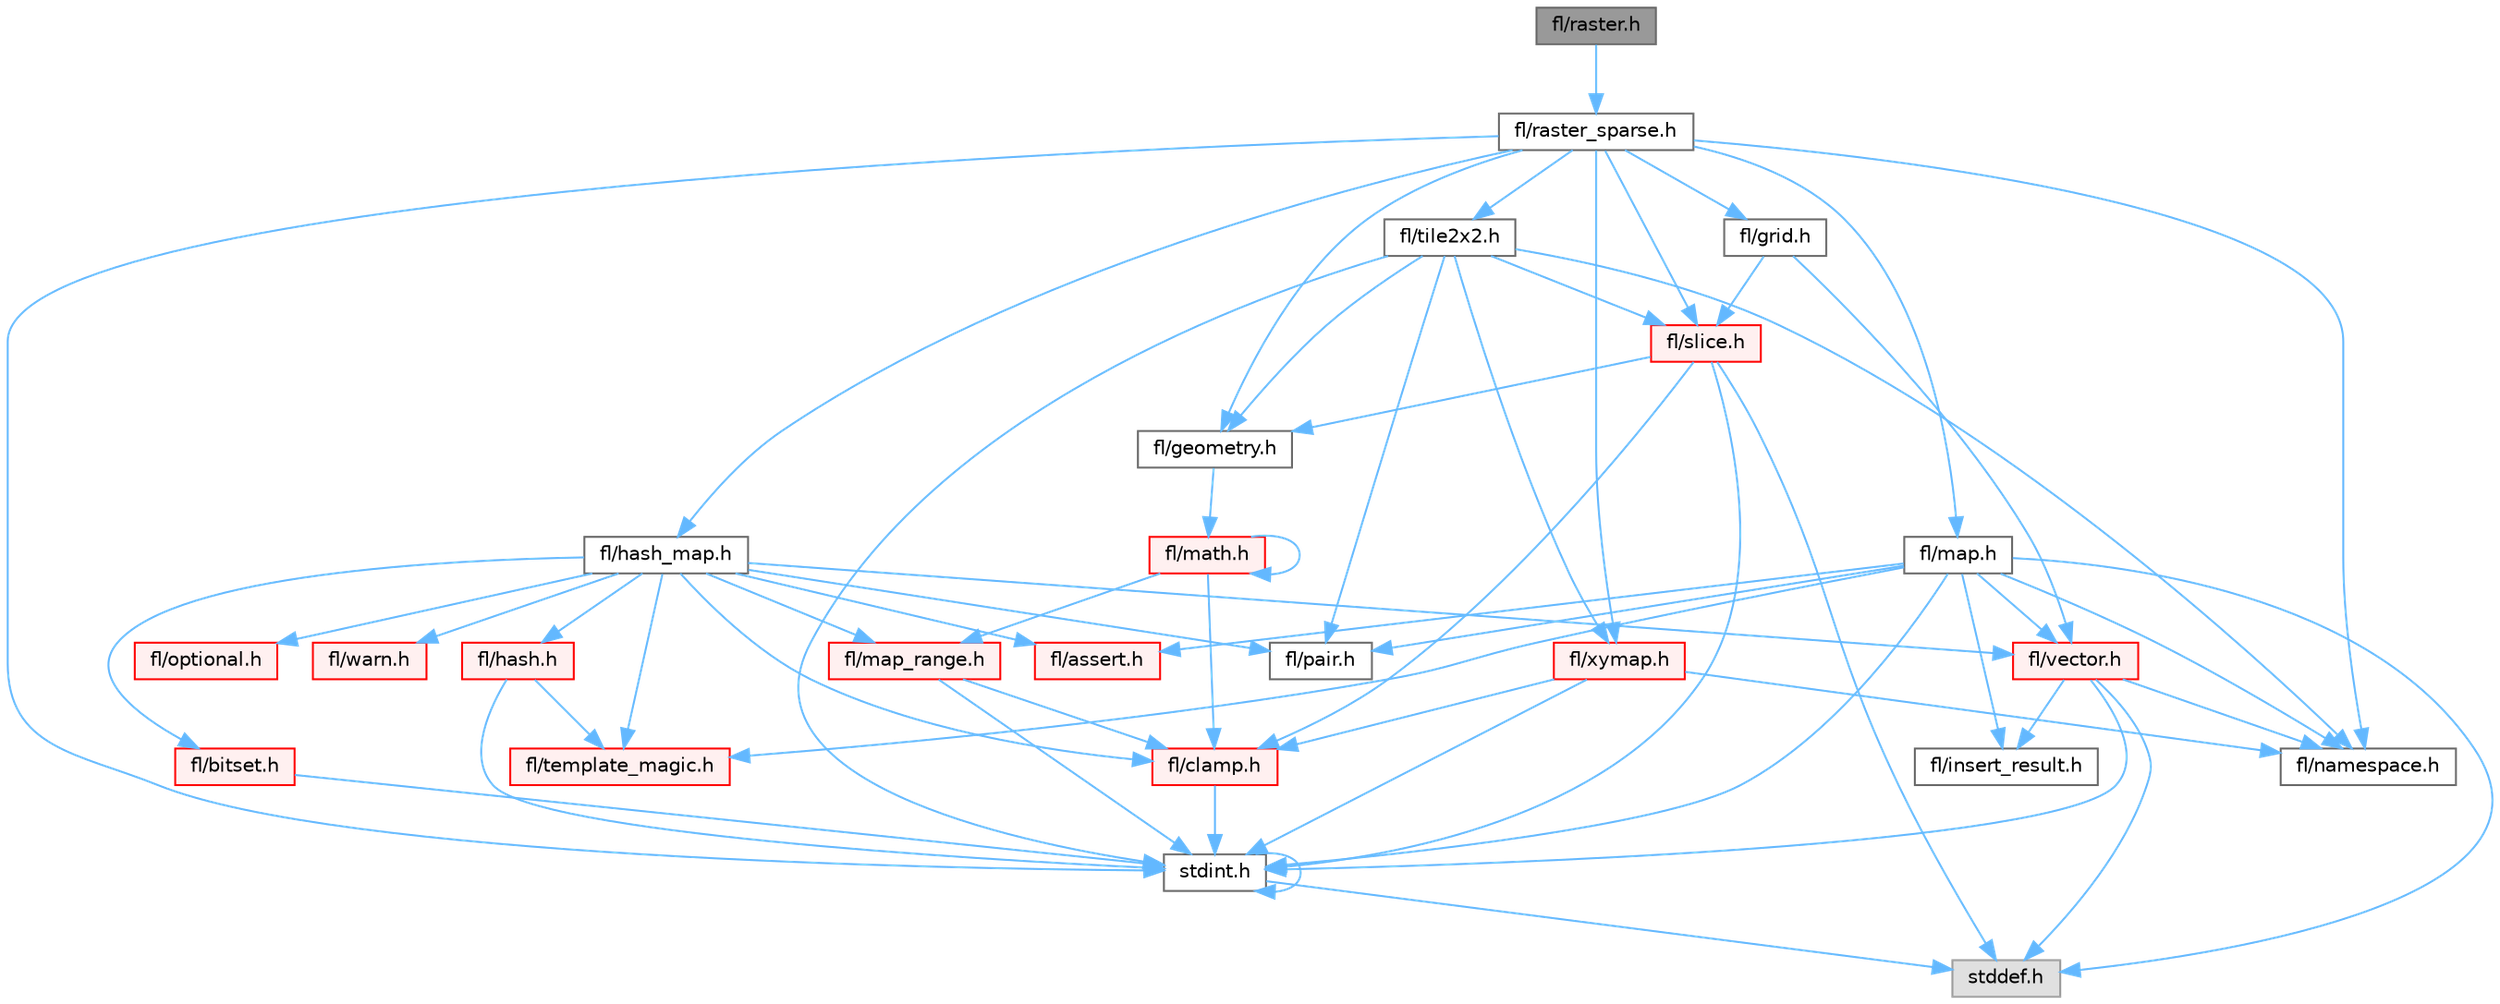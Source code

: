 digraph "fl/raster.h"
{
 // INTERACTIVE_SVG=YES
 // LATEX_PDF_SIZE
  bgcolor="transparent";
  edge [fontname=Helvetica,fontsize=10,labelfontname=Helvetica,labelfontsize=10];
  node [fontname=Helvetica,fontsize=10,shape=box,height=0.2,width=0.4];
  Node1 [id="Node000001",label="fl/raster.h",height=0.2,width=0.4,color="gray40", fillcolor="grey60", style="filled", fontcolor="black",tooltip=" "];
  Node1 -> Node2 [id="edge1_Node000001_Node000002",color="steelblue1",style="solid",tooltip=" "];
  Node2 [id="Node000002",label="fl/raster_sparse.h",height=0.2,width=0.4,color="grey40", fillcolor="white", style="filled",URL="$d4/df9/raster__sparse_8h.html",tooltip=" "];
  Node2 -> Node3 [id="edge2_Node000002_Node000003",color="steelblue1",style="solid",tooltip=" "];
  Node3 [id="Node000003",label="stdint.h",height=0.2,width=0.4,color="grey40", fillcolor="white", style="filled",URL="$df/dd8/stdint_8h.html",tooltip=" "];
  Node3 -> Node4 [id="edge3_Node000003_Node000004",color="steelblue1",style="solid",tooltip=" "];
  Node4 [id="Node000004",label="stddef.h",height=0.2,width=0.4,color="grey60", fillcolor="#E0E0E0", style="filled",tooltip=" "];
  Node3 -> Node3 [id="edge4_Node000003_Node000003",color="steelblue1",style="solid",tooltip=" "];
  Node2 -> Node5 [id="edge5_Node000002_Node000005",color="steelblue1",style="solid",tooltip=" "];
  Node5 [id="Node000005",label="fl/geometry.h",height=0.2,width=0.4,color="grey40", fillcolor="white", style="filled",URL="$d4/d67/geometry_8h.html",tooltip=" "];
  Node5 -> Node6 [id="edge6_Node000005_Node000006",color="steelblue1",style="solid",tooltip=" "];
  Node6 [id="Node000006",label="fl/math.h",height=0.2,width=0.4,color="red", fillcolor="#FFF0F0", style="filled",URL="$df/db1/math_8h.html",tooltip=" "];
  Node6 -> Node7 [id="edge7_Node000006_Node000007",color="steelblue1",style="solid",tooltip=" "];
  Node7 [id="Node000007",label="fl/clamp.h",height=0.2,width=0.4,color="red", fillcolor="#FFF0F0", style="filled",URL="$d6/dd3/clamp_8h.html",tooltip=" "];
  Node7 -> Node3 [id="edge8_Node000007_Node000003",color="steelblue1",style="solid",tooltip=" "];
  Node6 -> Node9 [id="edge9_Node000006_Node000009",color="steelblue1",style="solid",tooltip=" "];
  Node9 [id="Node000009",label="fl/map_range.h",height=0.2,width=0.4,color="red", fillcolor="#FFF0F0", style="filled",URL="$d1/d47/map__range_8h.html",tooltip=" "];
  Node9 -> Node3 [id="edge10_Node000009_Node000003",color="steelblue1",style="solid",tooltip=" "];
  Node9 -> Node7 [id="edge11_Node000009_Node000007",color="steelblue1",style="solid",tooltip=" "];
  Node6 -> Node6 [id="edge12_Node000006_Node000006",color="steelblue1",style="solid",tooltip=" "];
  Node2 -> Node11 [id="edge13_Node000002_Node000011",color="steelblue1",style="solid",tooltip=" "];
  Node11 [id="Node000011",label="fl/grid.h",height=0.2,width=0.4,color="grey40", fillcolor="white", style="filled",URL="$da/d15/grid_8h.html",tooltip=" "];
  Node11 -> Node12 [id="edge14_Node000011_Node000012",color="steelblue1",style="solid",tooltip=" "];
  Node12 [id="Node000012",label="fl/slice.h",height=0.2,width=0.4,color="red", fillcolor="#FFF0F0", style="filled",URL="$d0/d48/slice_8h.html",tooltip=" "];
  Node12 -> Node4 [id="edge15_Node000012_Node000004",color="steelblue1",style="solid",tooltip=" "];
  Node12 -> Node3 [id="edge16_Node000012_Node000003",color="steelblue1",style="solid",tooltip=" "];
  Node12 -> Node7 [id="edge17_Node000012_Node000007",color="steelblue1",style="solid",tooltip=" "];
  Node12 -> Node5 [id="edge18_Node000012_Node000005",color="steelblue1",style="solid",tooltip=" "];
  Node11 -> Node24 [id="edge19_Node000011_Node000024",color="steelblue1",style="solid",tooltip=" "];
  Node24 [id="Node000024",label="fl/vector.h",height=0.2,width=0.4,color="red", fillcolor="#FFF0F0", style="filled",URL="$d6/d68/vector_8h.html",tooltip=" "];
  Node24 -> Node4 [id="edge20_Node000024_Node000004",color="steelblue1",style="solid",tooltip=" "];
  Node24 -> Node3 [id="edge21_Node000024_Node000003",color="steelblue1",style="solid",tooltip=" "];
  Node24 -> Node26 [id="edge22_Node000024_Node000026",color="steelblue1",style="solid",tooltip=" "];
  Node26 [id="Node000026",label="fl/insert_result.h",height=0.2,width=0.4,color="grey40", fillcolor="white", style="filled",URL="$d1/d22/insert__result_8h.html",tooltip=" "];
  Node24 -> Node17 [id="edge23_Node000024_Node000017",color="steelblue1",style="solid",tooltip=" "];
  Node17 [id="Node000017",label="fl/namespace.h",height=0.2,width=0.4,color="grey40", fillcolor="white", style="filled",URL="$df/d2a/namespace_8h.html",tooltip="Implements the FastLED namespace macros."];
  Node2 -> Node28 [id="edge24_Node000002_Node000028",color="steelblue1",style="solid",tooltip=" "];
  Node28 [id="Node000028",label="fl/hash_map.h",height=0.2,width=0.4,color="grey40", fillcolor="white", style="filled",URL="$d6/d13/hash__map_8h.html",tooltip=" "];
  Node28 -> Node29 [id="edge25_Node000028_Node000029",color="steelblue1",style="solid",tooltip=" "];
  Node29 [id="Node000029",label="fl/assert.h",height=0.2,width=0.4,color="red", fillcolor="#FFF0F0", style="filled",URL="$dc/da7/assert_8h.html",tooltip=" "];
  Node28 -> Node31 [id="edge26_Node000028_Node000031",color="steelblue1",style="solid",tooltip=" "];
  Node31 [id="Node000031",label="fl/bitset.h",height=0.2,width=0.4,color="red", fillcolor="#FFF0F0", style="filled",URL="$d1/d69/bitset_8h.html",tooltip=" "];
  Node31 -> Node3 [id="edge27_Node000031_Node000003",color="steelblue1",style="solid",tooltip=" "];
  Node28 -> Node7 [id="edge28_Node000028_Node000007",color="steelblue1",style="solid",tooltip=" "];
  Node28 -> Node34 [id="edge29_Node000028_Node000034",color="steelblue1",style="solid",tooltip=" "];
  Node34 [id="Node000034",label="fl/hash.h",height=0.2,width=0.4,color="red", fillcolor="#FFF0F0", style="filled",URL="$db/dfb/hash_8h.html",tooltip=" "];
  Node34 -> Node22 [id="edge30_Node000034_Node000022",color="steelblue1",style="solid",tooltip=" "];
  Node22 [id="Node000022",label="fl/template_magic.h",height=0.2,width=0.4,color="red", fillcolor="#FFF0F0", style="filled",URL="$d8/d0c/template__magic_8h.html",tooltip=" "];
  Node34 -> Node3 [id="edge31_Node000034_Node000003",color="steelblue1",style="solid",tooltip=" "];
  Node28 -> Node9 [id="edge32_Node000028_Node000009",color="steelblue1",style="solid",tooltip=" "];
  Node28 -> Node35 [id="edge33_Node000028_Node000035",color="steelblue1",style="solid",tooltip=" "];
  Node35 [id="Node000035",label="fl/optional.h",height=0.2,width=0.4,color="red", fillcolor="#FFF0F0", style="filled",URL="$dc/d62/optional_8h.html",tooltip=" "];
  Node28 -> Node36 [id="edge34_Node000028_Node000036",color="steelblue1",style="solid",tooltip=" "];
  Node36 [id="Node000036",label="fl/pair.h",height=0.2,width=0.4,color="grey40", fillcolor="white", style="filled",URL="$d3/d41/pair_8h.html",tooltip=" "];
  Node28 -> Node22 [id="edge35_Node000028_Node000022",color="steelblue1",style="solid",tooltip=" "];
  Node28 -> Node24 [id="edge36_Node000028_Node000024",color="steelblue1",style="solid",tooltip=" "];
  Node28 -> Node37 [id="edge37_Node000028_Node000037",color="steelblue1",style="solid",tooltip=" "];
  Node37 [id="Node000037",label="fl/warn.h",height=0.2,width=0.4,color="red", fillcolor="#FFF0F0", style="filled",URL="$de/d77/warn_8h.html",tooltip=" "];
  Node2 -> Node44 [id="edge38_Node000002_Node000044",color="steelblue1",style="solid",tooltip=" "];
  Node44 [id="Node000044",label="fl/map.h",height=0.2,width=0.4,color="grey40", fillcolor="white", style="filled",URL="$dc/db7/map_8h.html",tooltip=" "];
  Node44 -> Node4 [id="edge39_Node000044_Node000004",color="steelblue1",style="solid",tooltip=" "];
  Node44 -> Node3 [id="edge40_Node000044_Node000003",color="steelblue1",style="solid",tooltip=" "];
  Node44 -> Node29 [id="edge41_Node000044_Node000029",color="steelblue1",style="solid",tooltip=" "];
  Node44 -> Node26 [id="edge42_Node000044_Node000026",color="steelblue1",style="solid",tooltip=" "];
  Node44 -> Node17 [id="edge43_Node000044_Node000017",color="steelblue1",style="solid",tooltip=" "];
  Node44 -> Node36 [id="edge44_Node000044_Node000036",color="steelblue1",style="solid",tooltip=" "];
  Node44 -> Node22 [id="edge45_Node000044_Node000022",color="steelblue1",style="solid",tooltip=" "];
  Node44 -> Node24 [id="edge46_Node000044_Node000024",color="steelblue1",style="solid",tooltip=" "];
  Node2 -> Node17 [id="edge47_Node000002_Node000017",color="steelblue1",style="solid",tooltip=" "];
  Node2 -> Node12 [id="edge48_Node000002_Node000012",color="steelblue1",style="solid",tooltip=" "];
  Node2 -> Node45 [id="edge49_Node000002_Node000045",color="steelblue1",style="solid",tooltip=" "];
  Node45 [id="Node000045",label="fl/tile2x2.h",height=0.2,width=0.4,color="grey40", fillcolor="white", style="filled",URL="$d2/db4/tile2x2_8h.html",tooltip=" "];
  Node45 -> Node3 [id="edge50_Node000045_Node000003",color="steelblue1",style="solid",tooltip=" "];
  Node45 -> Node5 [id="edge51_Node000045_Node000005",color="steelblue1",style="solid",tooltip=" "];
  Node45 -> Node17 [id="edge52_Node000045_Node000017",color="steelblue1",style="solid",tooltip=" "];
  Node45 -> Node36 [id="edge53_Node000045_Node000036",color="steelblue1",style="solid",tooltip=" "];
  Node45 -> Node12 [id="edge54_Node000045_Node000012",color="steelblue1",style="solid",tooltip=" "];
  Node45 -> Node46 [id="edge55_Node000045_Node000046",color="steelblue1",style="solid",tooltip=" "];
  Node46 [id="Node000046",label="fl/xymap.h",height=0.2,width=0.4,color="red", fillcolor="#FFF0F0", style="filled",URL="$da/d61/xymap_8h.html",tooltip=" "];
  Node46 -> Node3 [id="edge56_Node000046_Node000003",color="steelblue1",style="solid",tooltip=" "];
  Node46 -> Node7 [id="edge57_Node000046_Node000007",color="steelblue1",style="solid",tooltip=" "];
  Node46 -> Node17 [id="edge58_Node000046_Node000017",color="steelblue1",style="solid",tooltip=" "];
  Node2 -> Node46 [id="edge59_Node000002_Node000046",color="steelblue1",style="solid",tooltip=" "];
}

